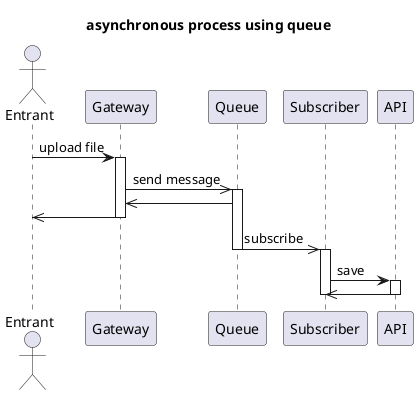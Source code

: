 @startuml
title: asynchronous process using queue

actor Entrant

Entrant -> Gateway : upload file

activate Gateway

Gateway ->> Queue : send message

activate Queue

Gateway <<- Queue
Entrant <<- Gateway

deactivate Gateway

Queue ->> Subscriber : subscribe

deactivate Queue

activate Subscriber

Subscriber -> API : save

activate API

Subscriber <<- API

deactivate API

deactivate Subscriber

@enduml
